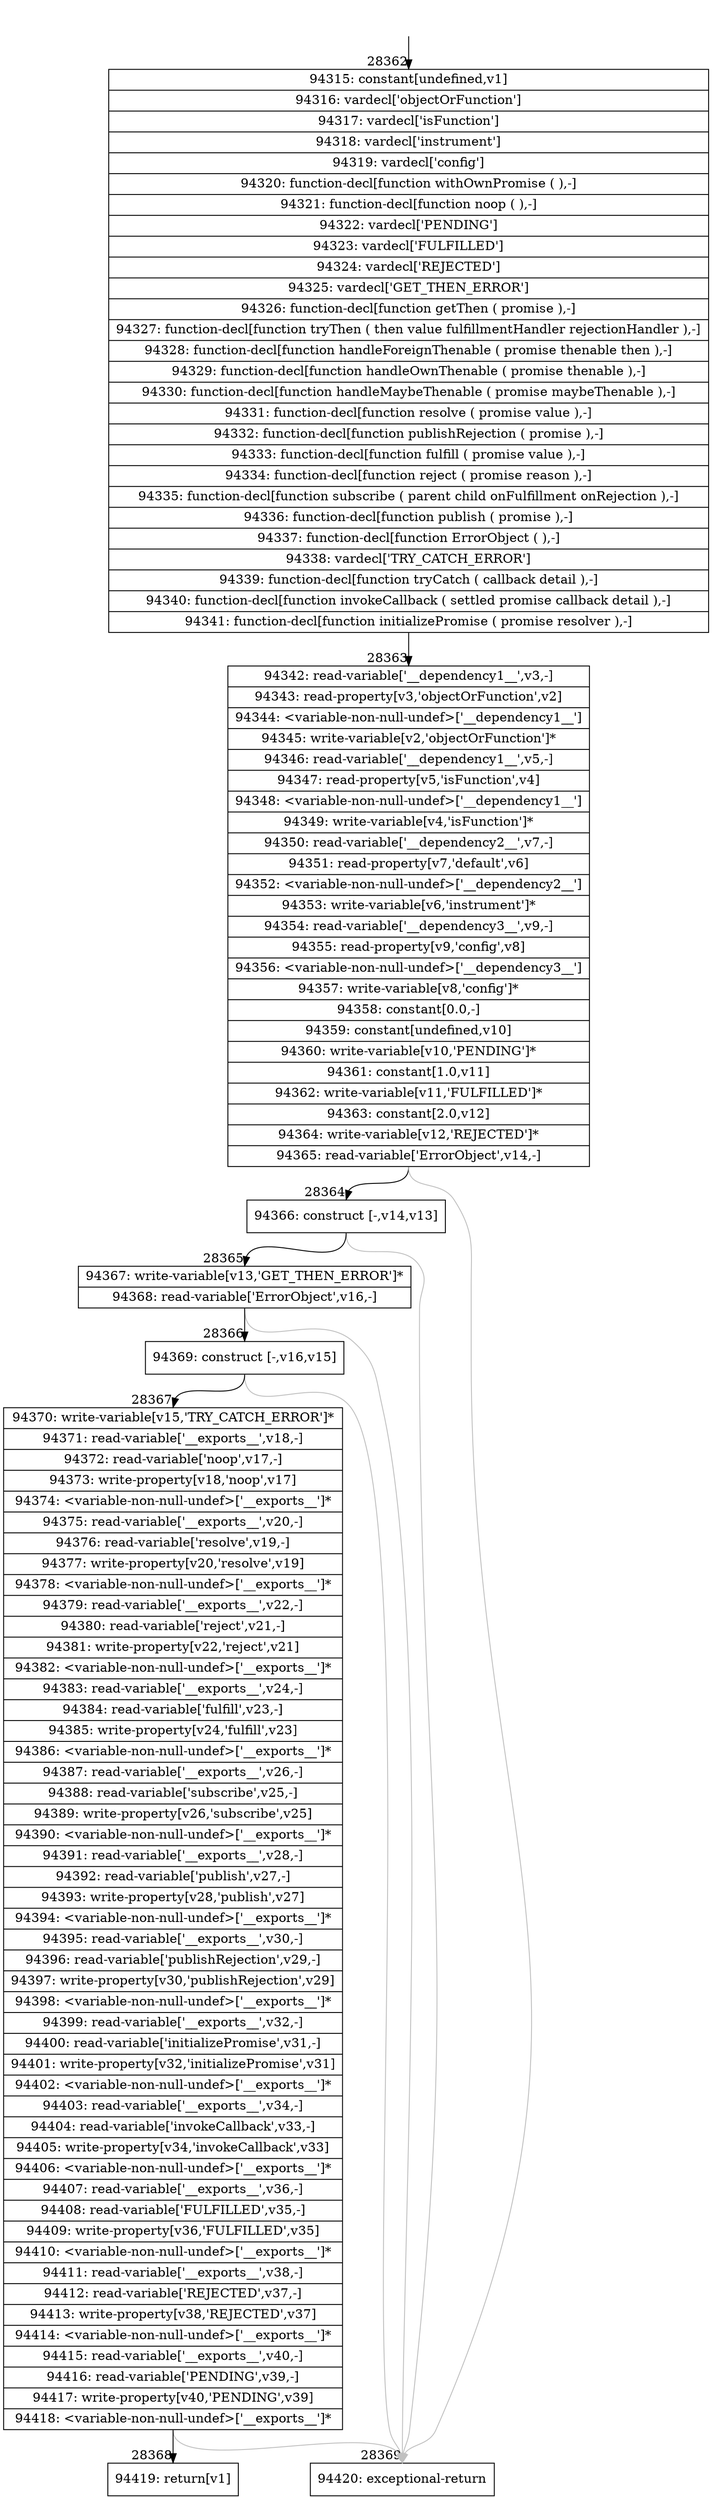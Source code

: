 digraph {
rankdir="TD"
BB_entry2460[shape=none,label=""];
BB_entry2460 -> BB28362 [tailport=s, headport=n, headlabel="    28362"]
BB28362 [shape=record label="{94315: constant[undefined,v1]|94316: vardecl['objectOrFunction']|94317: vardecl['isFunction']|94318: vardecl['instrument']|94319: vardecl['config']|94320: function-decl[function withOwnPromise ( ),-]|94321: function-decl[function noop ( ),-]|94322: vardecl['PENDING']|94323: vardecl['FULFILLED']|94324: vardecl['REJECTED']|94325: vardecl['GET_THEN_ERROR']|94326: function-decl[function getThen ( promise ),-]|94327: function-decl[function tryThen ( then value fulfillmentHandler rejectionHandler ),-]|94328: function-decl[function handleForeignThenable ( promise thenable then ),-]|94329: function-decl[function handleOwnThenable ( promise thenable ),-]|94330: function-decl[function handleMaybeThenable ( promise maybeThenable ),-]|94331: function-decl[function resolve ( promise value ),-]|94332: function-decl[function publishRejection ( promise ),-]|94333: function-decl[function fulfill ( promise value ),-]|94334: function-decl[function reject ( promise reason ),-]|94335: function-decl[function subscribe ( parent child onFulfillment onRejection ),-]|94336: function-decl[function publish ( promise ),-]|94337: function-decl[function ErrorObject ( ),-]|94338: vardecl['TRY_CATCH_ERROR']|94339: function-decl[function tryCatch ( callback detail ),-]|94340: function-decl[function invokeCallback ( settled promise callback detail ),-]|94341: function-decl[function initializePromise ( promise resolver ),-]}" ] 
BB28362 -> BB28363 [tailport=s, headport=n, headlabel="      28363"]
BB28363 [shape=record label="{94342: read-variable['__dependency1__',v3,-]|94343: read-property[v3,'objectOrFunction',v2]|94344: \<variable-non-null-undef\>['__dependency1__']|94345: write-variable[v2,'objectOrFunction']*|94346: read-variable['__dependency1__',v5,-]|94347: read-property[v5,'isFunction',v4]|94348: \<variable-non-null-undef\>['__dependency1__']|94349: write-variable[v4,'isFunction']*|94350: read-variable['__dependency2__',v7,-]|94351: read-property[v7,'default',v6]|94352: \<variable-non-null-undef\>['__dependency2__']|94353: write-variable[v6,'instrument']*|94354: read-variable['__dependency3__',v9,-]|94355: read-property[v9,'config',v8]|94356: \<variable-non-null-undef\>['__dependency3__']|94357: write-variable[v8,'config']*|94358: constant[0.0,-]|94359: constant[undefined,v10]|94360: write-variable[v10,'PENDING']*|94361: constant[1.0,v11]|94362: write-variable[v11,'FULFILLED']*|94363: constant[2.0,v12]|94364: write-variable[v12,'REJECTED']*|94365: read-variable['ErrorObject',v14,-]}" ] 
BB28363 -> BB28364 [tailport=s, headport=n, headlabel="      28364"]
BB28363 -> BB28369 [tailport=s, headport=n, color=gray, headlabel="      28369"]
BB28364 [shape=record label="{94366: construct [-,v14,v13]}" ] 
BB28364 -> BB28365 [tailport=s, headport=n, headlabel="      28365"]
BB28364 -> BB28369 [tailport=s, headport=n, color=gray]
BB28365 [shape=record label="{94367: write-variable[v13,'GET_THEN_ERROR']*|94368: read-variable['ErrorObject',v16,-]}" ] 
BB28365 -> BB28366 [tailport=s, headport=n, headlabel="      28366"]
BB28365 -> BB28369 [tailport=s, headport=n, color=gray]
BB28366 [shape=record label="{94369: construct [-,v16,v15]}" ] 
BB28366 -> BB28367 [tailport=s, headport=n, headlabel="      28367"]
BB28366 -> BB28369 [tailport=s, headport=n, color=gray]
BB28367 [shape=record label="{94370: write-variable[v15,'TRY_CATCH_ERROR']*|94371: read-variable['__exports__',v18,-]|94372: read-variable['noop',v17,-]|94373: write-property[v18,'noop',v17]|94374: \<variable-non-null-undef\>['__exports__']*|94375: read-variable['__exports__',v20,-]|94376: read-variable['resolve',v19,-]|94377: write-property[v20,'resolve',v19]|94378: \<variable-non-null-undef\>['__exports__']*|94379: read-variable['__exports__',v22,-]|94380: read-variable['reject',v21,-]|94381: write-property[v22,'reject',v21]|94382: \<variable-non-null-undef\>['__exports__']*|94383: read-variable['__exports__',v24,-]|94384: read-variable['fulfill',v23,-]|94385: write-property[v24,'fulfill',v23]|94386: \<variable-non-null-undef\>['__exports__']*|94387: read-variable['__exports__',v26,-]|94388: read-variable['subscribe',v25,-]|94389: write-property[v26,'subscribe',v25]|94390: \<variable-non-null-undef\>['__exports__']*|94391: read-variable['__exports__',v28,-]|94392: read-variable['publish',v27,-]|94393: write-property[v28,'publish',v27]|94394: \<variable-non-null-undef\>['__exports__']*|94395: read-variable['__exports__',v30,-]|94396: read-variable['publishRejection',v29,-]|94397: write-property[v30,'publishRejection',v29]|94398: \<variable-non-null-undef\>['__exports__']*|94399: read-variable['__exports__',v32,-]|94400: read-variable['initializePromise',v31,-]|94401: write-property[v32,'initializePromise',v31]|94402: \<variable-non-null-undef\>['__exports__']*|94403: read-variable['__exports__',v34,-]|94404: read-variable['invokeCallback',v33,-]|94405: write-property[v34,'invokeCallback',v33]|94406: \<variable-non-null-undef\>['__exports__']*|94407: read-variable['__exports__',v36,-]|94408: read-variable['FULFILLED',v35,-]|94409: write-property[v36,'FULFILLED',v35]|94410: \<variable-non-null-undef\>['__exports__']*|94411: read-variable['__exports__',v38,-]|94412: read-variable['REJECTED',v37,-]|94413: write-property[v38,'REJECTED',v37]|94414: \<variable-non-null-undef\>['__exports__']*|94415: read-variable['__exports__',v40,-]|94416: read-variable['PENDING',v39,-]|94417: write-property[v40,'PENDING',v39]|94418: \<variable-non-null-undef\>['__exports__']*}" ] 
BB28367 -> BB28368 [tailport=s, headport=n, headlabel="      28368"]
BB28367 -> BB28369 [tailport=s, headport=n, color=gray]
BB28368 [shape=record label="{94419: return[v1]}" ] 
BB28369 [shape=record label="{94420: exceptional-return}" ] 
//#$~ 50608
}
